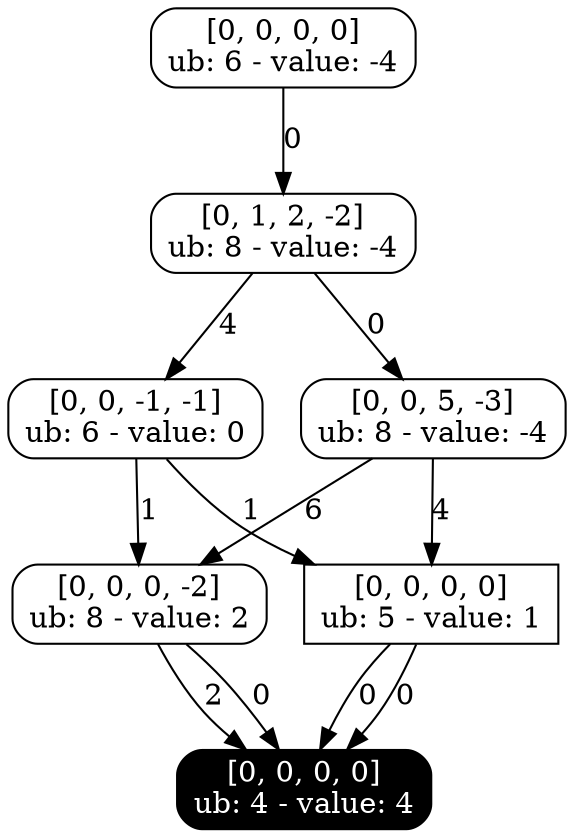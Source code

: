 Digraph relaxed{
670700378 [label="[0, 0, 0, 0]
ub: 6 - value: -4", style=rounded, shape=rectangle, tooltip="Exact node"];
1190654826 [label="[0, 1, 2, -2]
ub: 8 - value: -4", style=rounded, shape=rectangle, tooltip="Exact node"];
670700378 -> 1190654826 [label=0, tooltip="Decision: assign 0 to var 0"];
1109371569 [label="[0, 0, -1, -1]
ub: 6 - value: 0", style=rounded, shape=rectangle, tooltip="Exact node"];
1190654826 -> 1109371569 [label=4, tooltip="Decision: assign 1 to var 1"];
728890494 [label="[0, 0, 5, -3]
ub: 8 - value: -4", style=rounded, shape=rectangle, tooltip="Exact node"];
1190654826 -> 728890494 [label=0, tooltip="Decision: assign 0 to var 1"];
445051633 [label="[0, 0, 0, -2]
ub: 8 - value: 2", style=rounded, shape=rectangle, tooltip="Exact node"];
1109371569 -> 445051633 [label=1, tooltip="Decision: assign 0 to var 2"];
728890494 -> 445051633 [label=6, tooltip="Decision: assign 1 to var 2"];
1051754451 [label="[0, 0, 0, 0]
ub: 5 - value: 1", shape=box, tooltip="Relaxed node"];
1109371569 -> 1051754451 [label=1, tooltip="Decision: assign 1 to var 2"];
728890494 -> 1051754451 [label=4, tooltip="Decision: assign 0 to var 2"];
1349277854 [label="[0, 0, 0, 0]
ub: 4 - value: 4", shape=box, tooltip="Relaxed node", style="filled, rounded", shape=rectangle, color=black, fontcolor=white, tooltip="Terminal node"];
445051633 -> 1349277854 [label=2, tooltip="Decision: assign 0 to var 3"];
445051633 -> 1349277854 [label=0, tooltip="Decision: assign 1 to var 3"];
1051754451 -> 1349277854 [label=0, tooltip="Decision: assign 0 to var 3"];
1051754451 -> 1349277854 [label=0, tooltip="Decision: assign 1 to var 3"];
}